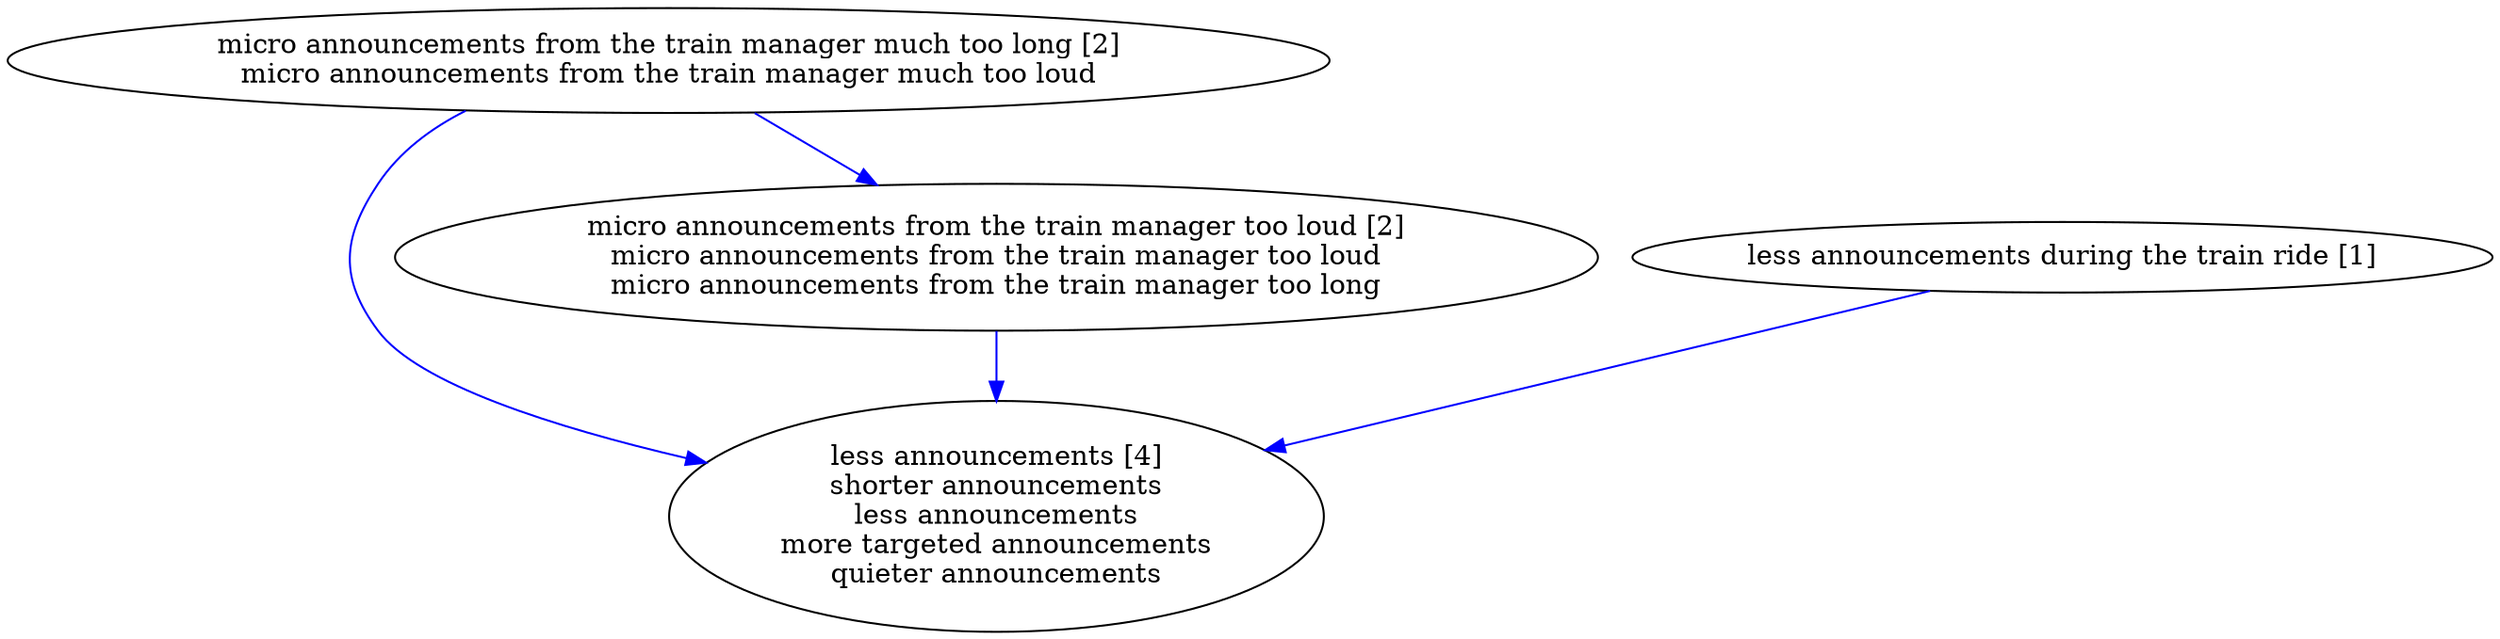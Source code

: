 digraph collapsedGraph {
"less announcements [4]\nshorter announcements\nless announcements\nmore targeted announcements\nquieter announcements""micro announcements from the train manager much too long [2]\nmicro announcements from the train manager much too loud""micro announcements from the train manager too loud [2]\nmicro announcements from the train manager too loud\nmicro announcements from the train manager too long""less announcements during the train ride [1]""micro announcements from the train manager much too long [2]\nmicro announcements from the train manager much too loud" -> "less announcements [4]\nshorter announcements\nless announcements\nmore targeted announcements\nquieter announcements" [color=blue]
"micro announcements from the train manager too loud [2]\nmicro announcements from the train manager too loud\nmicro announcements from the train manager too long" -> "less announcements [4]\nshorter announcements\nless announcements\nmore targeted announcements\nquieter announcements" [color=blue]
"micro announcements from the train manager much too long [2]\nmicro announcements from the train manager much too loud" -> "micro announcements from the train manager too loud [2]\nmicro announcements from the train manager too loud\nmicro announcements from the train manager too long" [color=blue]
"less announcements during the train ride [1]" -> "less announcements [4]\nshorter announcements\nless announcements\nmore targeted announcements\nquieter announcements" [color=blue]
}